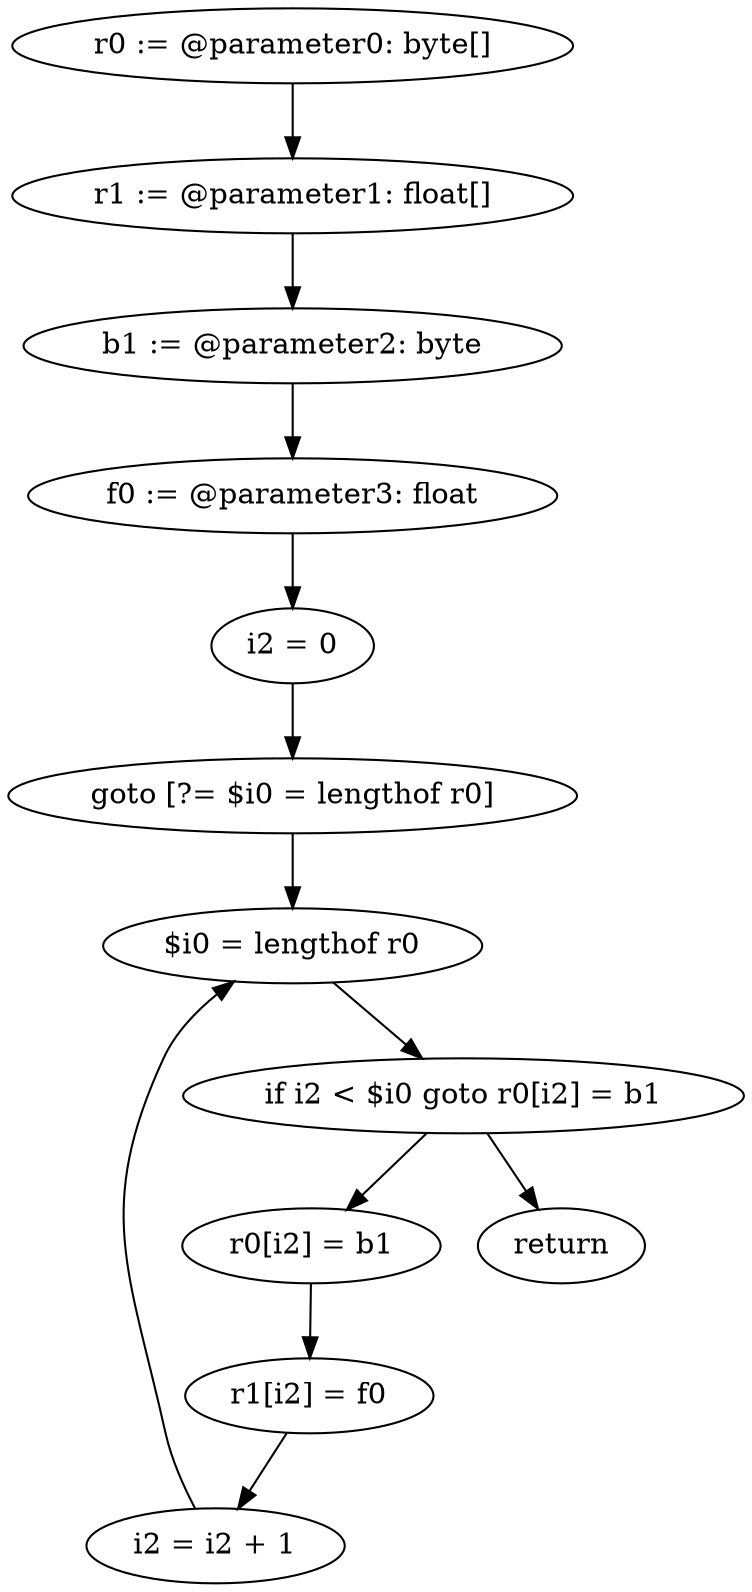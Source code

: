 digraph "unitGraph" {
    "r0 := @parameter0: byte[]"
    "r1 := @parameter1: float[]"
    "b1 := @parameter2: byte"
    "f0 := @parameter3: float"
    "i2 = 0"
    "goto [?= $i0 = lengthof r0]"
    "r0[i2] = b1"
    "r1[i2] = f0"
    "i2 = i2 + 1"
    "$i0 = lengthof r0"
    "if i2 < $i0 goto r0[i2] = b1"
    "return"
    "r0 := @parameter0: byte[]"->"r1 := @parameter1: float[]";
    "r1 := @parameter1: float[]"->"b1 := @parameter2: byte";
    "b1 := @parameter2: byte"->"f0 := @parameter3: float";
    "f0 := @parameter3: float"->"i2 = 0";
    "i2 = 0"->"goto [?= $i0 = lengthof r0]";
    "goto [?= $i0 = lengthof r0]"->"$i0 = lengthof r0";
    "r0[i2] = b1"->"r1[i2] = f0";
    "r1[i2] = f0"->"i2 = i2 + 1";
    "i2 = i2 + 1"->"$i0 = lengthof r0";
    "$i0 = lengthof r0"->"if i2 < $i0 goto r0[i2] = b1";
    "if i2 < $i0 goto r0[i2] = b1"->"return";
    "if i2 < $i0 goto r0[i2] = b1"->"r0[i2] = b1";
}
